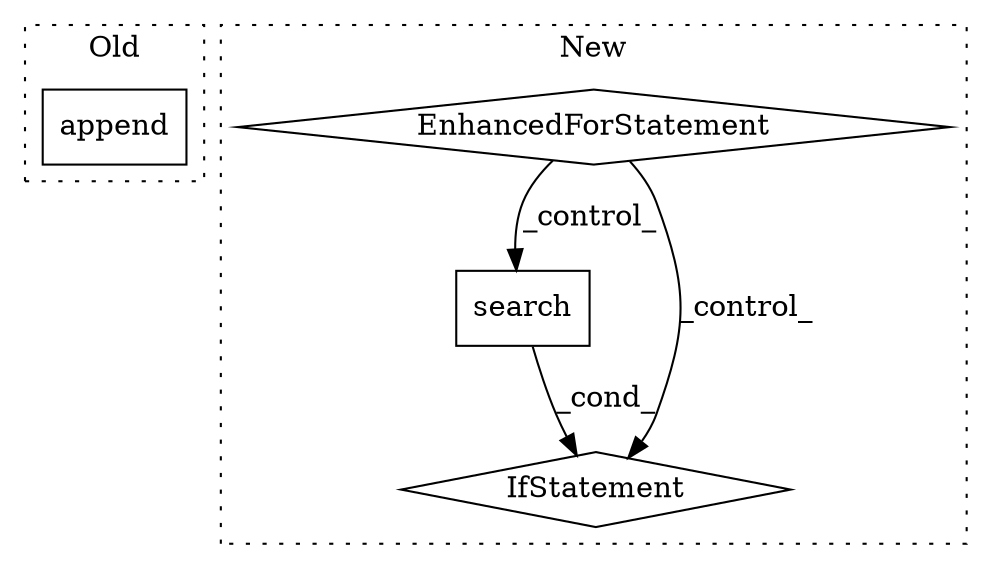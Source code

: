 digraph G {
subgraph cluster0 {
1 [label="append" a="32" s="4243,4282" l="7,1" shape="box"];
label = "Old";
style="dotted";
}
subgraph cluster1 {
2 [label="search" a="32" s="3989,4016" l="7,1" shape="box"];
3 [label="IfStatement" a="25" s="4183,4233" l="4,2" shape="diamond"];
4 [label="EnhancedForStatement" a="70" s="3763,3856" l="53,2" shape="diamond"];
label = "New";
style="dotted";
}
2 -> 3 [label="_cond_"];
4 -> 3 [label="_control_"];
4 -> 2 [label="_control_"];
}